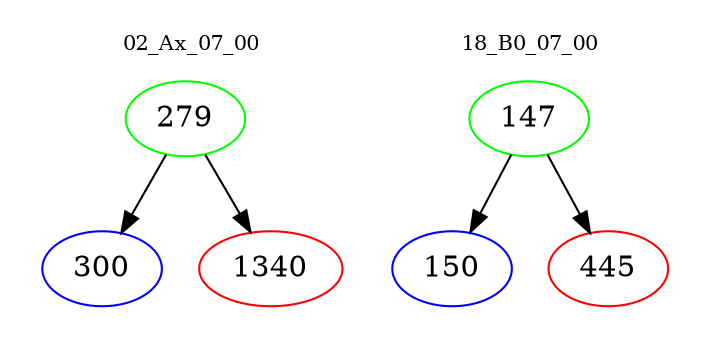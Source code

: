 digraph{
subgraph cluster_0 {
color = white
label = "02_Ax_07_00";
fontsize=10;
T0_279 [label="279", color="green"]
T0_279 -> T0_300 [color="black"]
T0_300 [label="300", color="blue"]
T0_279 -> T0_1340 [color="black"]
T0_1340 [label="1340", color="red"]
}
subgraph cluster_1 {
color = white
label = "18_B0_07_00";
fontsize=10;
T1_147 [label="147", color="green"]
T1_147 -> T1_150 [color="black"]
T1_150 [label="150", color="blue"]
T1_147 -> T1_445 [color="black"]
T1_445 [label="445", color="red"]
}
}
